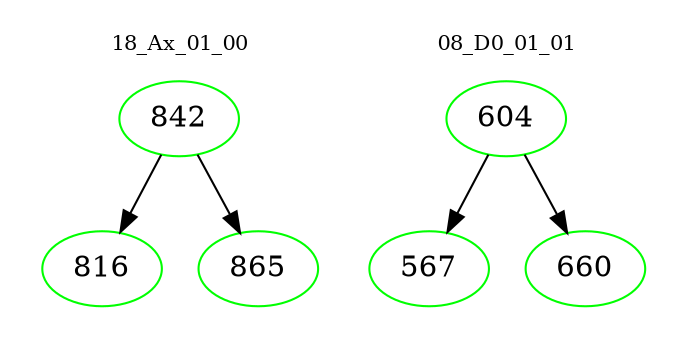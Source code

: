 digraph{
subgraph cluster_0 {
color = white
label = "18_Ax_01_00";
fontsize=10;
T0_842 [label="842", color="green"]
T0_842 -> T0_816 [color="black"]
T0_816 [label="816", color="green"]
T0_842 -> T0_865 [color="black"]
T0_865 [label="865", color="green"]
}
subgraph cluster_1 {
color = white
label = "08_D0_01_01";
fontsize=10;
T1_604 [label="604", color="green"]
T1_604 -> T1_567 [color="black"]
T1_567 [label="567", color="green"]
T1_604 -> T1_660 [color="black"]
T1_660 [label="660", color="green"]
}
}
